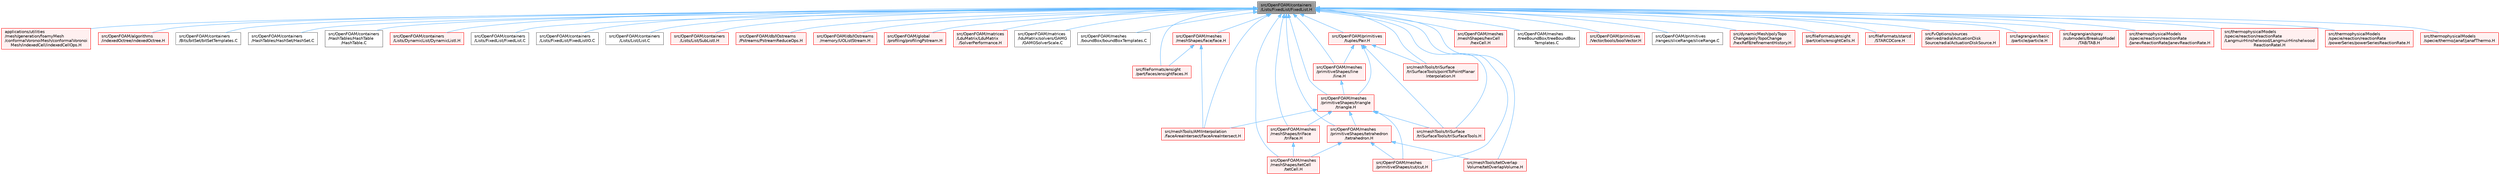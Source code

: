 digraph "src/OpenFOAM/containers/Lists/FixedList/FixedList.H"
{
 // LATEX_PDF_SIZE
  bgcolor="transparent";
  edge [fontname=Helvetica,fontsize=10,labelfontname=Helvetica,labelfontsize=10];
  node [fontname=Helvetica,fontsize=10,shape=box,height=0.2,width=0.4];
  Node1 [id="Node000001",label="src/OpenFOAM/containers\l/Lists/FixedList/FixedList.H",height=0.2,width=0.4,color="gray40", fillcolor="grey60", style="filled", fontcolor="black",tooltip=" "];
  Node1 -> Node2 [id="edge1_Node000001_Node000002",dir="back",color="steelblue1",style="solid",tooltip=" "];
  Node2 [id="Node000002",label="applications/utilities\l/mesh/generation/foamyMesh\l/conformalVoronoiMesh/conformalVoronoi\lMesh/indexedCell/indexedCellOps.H",height=0.2,width=0.4,color="red", fillcolor="#FFF0F0", style="filled",URL="$indexedCellOps_8H.html",tooltip=" "];
  Node1 -> Node19 [id="edge2_Node000001_Node000019",dir="back",color="steelblue1",style="solid",tooltip=" "];
  Node19 [id="Node000019",label="src/OpenFOAM/algorithms\l/indexedOctree/indexedOctree.H",height=0.2,width=0.4,color="red", fillcolor="#FFF0F0", style="filled",URL="$indexedOctree_8H.html",tooltip=" "];
  Node1 -> Node392 [id="edge3_Node000001_Node000392",dir="back",color="steelblue1",style="solid",tooltip=" "];
  Node392 [id="Node000392",label="src/OpenFOAM/containers\l/Bits/bitSet/bitSetTemplates.C",height=0.2,width=0.4,color="grey40", fillcolor="white", style="filled",URL="$bitSetTemplates_8C.html",tooltip=" "];
  Node1 -> Node393 [id="edge4_Node000001_Node000393",dir="back",color="steelblue1",style="solid",tooltip=" "];
  Node393 [id="Node000393",label="src/OpenFOAM/containers\l/HashTables/HashSet/HashSet.C",height=0.2,width=0.4,color="grey40", fillcolor="white", style="filled",URL="$HashSet_8C.html",tooltip=" "];
  Node1 -> Node394 [id="edge5_Node000001_Node000394",dir="back",color="steelblue1",style="solid",tooltip=" "];
  Node394 [id="Node000394",label="src/OpenFOAM/containers\l/HashTables/HashTable\l/HashTable.C",height=0.2,width=0.4,color="grey40", fillcolor="white", style="filled",URL="$HashTable_8C.html",tooltip=" "];
  Node1 -> Node395 [id="edge6_Node000001_Node000395",dir="back",color="steelblue1",style="solid",tooltip=" "];
  Node395 [id="Node000395",label="src/OpenFOAM/containers\l/Lists/DynamicList/DynamicListI.H",height=0.2,width=0.4,color="red", fillcolor="#FFF0F0", style="filled",URL="$DynamicListI_8H.html",tooltip=" "];
  Node1 -> Node6974 [id="edge7_Node000001_Node006974",dir="back",color="steelblue1",style="solid",tooltip=" "];
  Node6974 [id="Node006974",label="src/OpenFOAM/containers\l/Lists/FixedList/FixedList.C",height=0.2,width=0.4,color="grey40", fillcolor="white", style="filled",URL="$FixedList_8C.html",tooltip=" "];
  Node1 -> Node6975 [id="edge8_Node000001_Node006975",dir="back",color="steelblue1",style="solid",tooltip=" "];
  Node6975 [id="Node006975",label="src/OpenFOAM/containers\l/Lists/FixedList/FixedListIO.C",height=0.2,width=0.4,color="grey40", fillcolor="white", style="filled",URL="$FixedListIO_8C.html",tooltip=" "];
  Node1 -> Node6976 [id="edge9_Node000001_Node006976",dir="back",color="steelblue1",style="solid",tooltip=" "];
  Node6976 [id="Node006976",label="src/OpenFOAM/containers\l/Lists/List/List.C",height=0.2,width=0.4,color="grey40", fillcolor="white", style="filled",URL="$List_8C.html",tooltip=" "];
  Node1 -> Node6977 [id="edge10_Node000001_Node006977",dir="back",color="steelblue1",style="solid",tooltip=" "];
  Node6977 [id="Node006977",label="src/OpenFOAM/containers\l/Lists/List/SubListI.H",height=0.2,width=0.4,color="red", fillcolor="#FFF0F0", style="filled",URL="$SubListI_8H.html",tooltip=" "];
  Node1 -> Node544 [id="edge11_Node000001_Node000544",dir="back",color="steelblue1",style="solid",tooltip=" "];
  Node544 [id="Node000544",label="src/OpenFOAM/db/IOstreams\l/Pstreams/PstreamReduceOps.H",height=0.2,width=0.4,color="red", fillcolor="#FFF0F0", style="filled",URL="$PstreamReduceOps_8H.html",tooltip="Inter-processor communication reduction functions."];
  Node1 -> Node6894 [id="edge12_Node000001_Node006894",dir="back",color="steelblue1",style="solid",tooltip=" "];
  Node6894 [id="Node006894",label="src/OpenFOAM/db/IOstreams\l/memory/UOListStream.H",height=0.2,width=0.4,color="red", fillcolor="#FFF0F0", style="filled",URL="$UOListStream_8H.html",tooltip=" "];
  Node1 -> Node8059 [id="edge13_Node000001_Node008059",dir="back",color="steelblue1",style="solid",tooltip=" "];
  Node8059 [id="Node008059",label="src/OpenFOAM/global\l/profiling/profilingPstream.H",height=0.2,width=0.4,color="red", fillcolor="#FFF0F0", style="filled",URL="$profilingPstream_8H.html",tooltip=" "];
  Node1 -> Node8060 [id="edge14_Node000001_Node008060",dir="back",color="steelblue1",style="solid",tooltip=" "];
  Node8060 [id="Node008060",label="src/OpenFOAM/matrices\l/LduMatrix/LduMatrix\l/SolverPerformance.H",height=0.2,width=0.4,color="red", fillcolor="#FFF0F0", style="filled",URL="$SolverPerformance_8H.html",tooltip=" "];
  Node1 -> Node3162 [id="edge15_Node000001_Node003162",dir="back",color="steelblue1",style="solid",tooltip=" "];
  Node3162 [id="Node003162",label="src/OpenFOAM/matrices\l/lduMatrix/solvers/GAMG\l/GAMGSolverScale.C",height=0.2,width=0.4,color="grey40", fillcolor="white", style="filled",URL="$GAMGSolverScale_8C.html",tooltip=" "];
  Node1 -> Node5372 [id="edge16_Node000001_Node005372",dir="back",color="steelblue1",style="solid",tooltip=" "];
  Node5372 [id="Node005372",label="src/OpenFOAM/meshes\l/boundBox/boundBoxTemplates.C",height=0.2,width=0.4,color="grey40", fillcolor="white", style="filled",URL="$boundBoxTemplates_8C.html",tooltip=" "];
  Node1 -> Node5608 [id="edge17_Node000001_Node005608",dir="back",color="steelblue1",style="solid",tooltip=" "];
  Node5608 [id="Node005608",label="src/OpenFOAM/meshes\l/meshShapes/face/face.H",height=0.2,width=0.4,color="red", fillcolor="#FFF0F0", style="filled",URL="$face_8H.html",tooltip=" "];
  Node5608 -> Node5768 [id="edge18_Node005608_Node005768",dir="back",color="steelblue1",style="solid",tooltip=" "];
  Node5768 [id="Node005768",label="src/fileFormats/ensight\l/part/faces/ensightFaces.H",height=0.2,width=0.4,color="red", fillcolor="#FFF0F0", style="filled",URL="$ensightFaces_8H.html",tooltip=" "];
  Node5608 -> Node5418 [id="edge19_Node005608_Node005418",dir="back",color="steelblue1",style="solid",tooltip=" "];
  Node5418 [id="Node005418",label="src/meshTools/AMIInterpolation\l/faceAreaIntersect/faceAreaIntersect.H",height=0.2,width=0.4,color="red", fillcolor="#FFF0F0", style="filled",URL="$faceAreaIntersect_8H.html",tooltip=" "];
  Node1 -> Node5635 [id="edge20_Node000001_Node005635",dir="back",color="steelblue1",style="solid",tooltip=" "];
  Node5635 [id="Node005635",label="src/OpenFOAM/meshes\l/meshShapes/hexCell\l/hexCell.H",height=0.2,width=0.4,color="red", fillcolor="#FFF0F0", style="filled",URL="$hexCell_8H.html",tooltip=" "];
  Node1 -> Node5376 [id="edge21_Node000001_Node005376",dir="back",color="steelblue1",style="solid",tooltip=" "];
  Node5376 [id="Node005376",label="src/OpenFOAM/meshes\l/meshShapes/tetCell\l/tetCell.H",height=0.2,width=0.4,color="red", fillcolor="#FFF0F0", style="filled",URL="$tetCell_8H.html",tooltip=" "];
  Node1 -> Node5390 [id="edge22_Node000001_Node005390",dir="back",color="steelblue1",style="solid",tooltip=" "];
  Node5390 [id="Node005390",label="src/OpenFOAM/meshes\l/meshShapes/triFace\l/triFace.H",height=0.2,width=0.4,color="red", fillcolor="#FFF0F0", style="filled",URL="$triFace_8H.html",tooltip=" "];
  Node5390 -> Node5376 [id="edge23_Node005390_Node005376",dir="back",color="steelblue1",style="solid",tooltip=" "];
  Node1 -> Node5379 [id="edge24_Node000001_Node005379",dir="back",color="steelblue1",style="solid",tooltip=" "];
  Node5379 [id="Node005379",label="src/OpenFOAM/meshes\l/primitiveShapes/cut/cut.H",height=0.2,width=0.4,color="red", fillcolor="#FFF0F0", style="filled",URL="$src_2OpenFOAM_2meshes_2primitiveShapes_2cut_2cut_8H.html",tooltip="Functions for cutting triangles and tetrahedra. Generic operations are applied to each half of a cut."];
  Node1 -> Node8063 [id="edge25_Node000001_Node008063",dir="back",color="steelblue1",style="solid",tooltip=" "];
  Node8063 [id="Node008063",label="src/OpenFOAM/meshes\l/primitiveShapes/line\l/line.H",height=0.2,width=0.4,color="red", fillcolor="#FFF0F0", style="filled",URL="$line_8H.html",tooltip=" "];
  Node8063 -> Node5387 [id="edge26_Node008063_Node005387",dir="back",color="steelblue1",style="solid",tooltip=" "];
  Node5387 [id="Node005387",label="src/OpenFOAM/meshes\l/primitiveShapes/triangle\l/triangle.H",height=0.2,width=0.4,color="red", fillcolor="#FFF0F0", style="filled",URL="$triangle_8H.html",tooltip=" "];
  Node5387 -> Node5390 [id="edge27_Node005387_Node005390",dir="back",color="steelblue1",style="solid",tooltip=" "];
  Node5387 -> Node5379 [id="edge28_Node005387_Node005379",dir="back",color="steelblue1",style="solid",tooltip=" "];
  Node5387 -> Node5375 [id="edge29_Node005387_Node005375",dir="back",color="steelblue1",style="solid",tooltip=" "];
  Node5375 [id="Node005375",label="src/OpenFOAM/meshes\l/primitiveShapes/tetrahedron\l/tetrahedron.H",height=0.2,width=0.4,color="red", fillcolor="#FFF0F0", style="filled",URL="$tetrahedron_8H.html",tooltip=" "];
  Node5375 -> Node5376 [id="edge30_Node005375_Node005376",dir="back",color="steelblue1",style="solid",tooltip=" "];
  Node5375 -> Node5379 [id="edge31_Node005375_Node005379",dir="back",color="steelblue1",style="solid",tooltip=" "];
  Node5375 -> Node5385 [id="edge32_Node005375_Node005385",dir="back",color="steelblue1",style="solid",tooltip=" "];
  Node5385 [id="Node005385",label="src/meshTools/tetOverlap\lVolume/tetOverlapVolume.H",height=0.2,width=0.4,color="red", fillcolor="#FFF0F0", style="filled",URL="$tetOverlapVolume_8H.html",tooltip=" "];
  Node5387 -> Node5418 [id="edge33_Node005387_Node005418",dir="back",color="steelblue1",style="solid",tooltip=" "];
  Node5387 -> Node5421 [id="edge34_Node005387_Node005421",dir="back",color="steelblue1",style="solid",tooltip=" "];
  Node5421 [id="Node005421",label="src/meshTools/triSurface\l/triSurfaceTools/triSurfaceTools.H",height=0.2,width=0.4,color="red", fillcolor="#FFF0F0", style="filled",URL="$triSurfaceTools_8H.html",tooltip=" "];
  Node1 -> Node5375 [id="edge35_Node000001_Node005375",dir="back",color="steelblue1",style="solid",tooltip=" "];
  Node1 -> Node5387 [id="edge36_Node000001_Node005387",dir="back",color="steelblue1",style="solid",tooltip=" "];
  Node1 -> Node5433 [id="edge37_Node000001_Node005433",dir="back",color="steelblue1",style="solid",tooltip=" "];
  Node5433 [id="Node005433",label="src/OpenFOAM/meshes\l/treeBoundBox/treeBoundBox\lTemplates.C",height=0.2,width=0.4,color="grey40", fillcolor="white", style="filled",URL="$treeBoundBoxTemplates_8C.html",tooltip=" "];
  Node1 -> Node8066 [id="edge38_Node000001_Node008066",dir="back",color="steelblue1",style="solid",tooltip=" "];
  Node8066 [id="Node008066",label="src/OpenFOAM/primitives\l/Vector/bools/boolVector.H",height=0.2,width=0.4,color="red", fillcolor="#FFF0F0", style="filled",URL="$boolVector_8H.html",tooltip=" "];
  Node1 -> Node8067 [id="edge39_Node000001_Node008067",dir="back",color="steelblue1",style="solid",tooltip=" "];
  Node8067 [id="Node008067",label="src/OpenFOAM/primitives\l/ranges/sliceRange/sliceRange.C",height=0.2,width=0.4,color="grey40", fillcolor="white", style="filled",URL="$sliceRange_8C.html",tooltip=" "];
  Node1 -> Node8068 [id="edge40_Node000001_Node008068",dir="back",color="steelblue1",style="solid",tooltip=" "];
  Node8068 [id="Node008068",label="src/OpenFOAM/primitives\l/tuples/Pair.H",height=0.2,width=0.4,color="red", fillcolor="#FFF0F0", style="filled",URL="$Pair_8H.html",tooltip=" "];
  Node8068 -> Node8063 [id="edge41_Node008068_Node008063",dir="back",color="steelblue1",style="solid",tooltip=" "];
  Node8068 -> Node5387 [id="edge42_Node008068_Node005387",dir="back",color="steelblue1",style="solid",tooltip=" "];
  Node8068 -> Node5834 [id="edge43_Node008068_Node005834",dir="back",color="steelblue1",style="solid",tooltip=" "];
  Node5834 [id="Node005834",label="src/meshTools/triSurface\l/triSurfaceTools/pointToPointPlanar\lInterpolation.H",height=0.2,width=0.4,color="red", fillcolor="#FFF0F0", style="filled",URL="$pointToPointPlanarInterpolation_8H.html",tooltip=" "];
  Node8068 -> Node5421 [id="edge44_Node008068_Node005421",dir="back",color="steelblue1",style="solid",tooltip=" "];
  Node1 -> Node6916 [id="edge45_Node000001_Node006916",dir="back",color="steelblue1",style="solid",tooltip=" "];
  Node6916 [id="Node006916",label="src/dynamicMesh/polyTopo\lChange/polyTopoChange\l/hexRef8/refinementHistory.H",height=0.2,width=0.4,color="red", fillcolor="#FFF0F0", style="filled",URL="$refinementHistory_8H.html",tooltip=" "];
  Node1 -> Node7120 [id="edge46_Node000001_Node007120",dir="back",color="steelblue1",style="solid",tooltip=" "];
  Node7120 [id="Node007120",label="src/fileFormats/ensight\l/part/cells/ensightCells.H",height=0.2,width=0.4,color="red", fillcolor="#FFF0F0", style="filled",URL="$ensightCells_8H.html",tooltip=" "];
  Node1 -> Node5768 [id="edge47_Node000001_Node005768",dir="back",color="steelblue1",style="solid",tooltip=" "];
  Node1 -> Node8044 [id="edge48_Node000001_Node008044",dir="back",color="steelblue1",style="solid",tooltip=" "];
  Node8044 [id="Node008044",label="src/fileFormats/starcd\l/STARCDCore.H",height=0.2,width=0.4,color="red", fillcolor="#FFF0F0", style="filled",URL="$STARCDCore_8H.html",tooltip=" "];
  Node1 -> Node3582 [id="edge49_Node000001_Node003582",dir="back",color="steelblue1",style="solid",tooltip=" "];
  Node3582 [id="Node003582",label="src/fvOptions/sources\l/derived/radialActuationDisk\lSource/radialActuationDiskSource.H",height=0.2,width=0.4,color="red", fillcolor="#FFF0F0", style="filled",URL="$radialActuationDiskSource_8H.html",tooltip=" "];
  Node1 -> Node3778 [id="edge50_Node000001_Node003778",dir="back",color="steelblue1",style="solid",tooltip=" "];
  Node3778 [id="Node003778",label="src/lagrangian/basic\l/particle/particle.H",height=0.2,width=0.4,color="red", fillcolor="#FFF0F0", style="filled",URL="$particle_8H.html",tooltip=" "];
  Node1 -> Node7408 [id="edge51_Node000001_Node007408",dir="back",color="steelblue1",style="solid",tooltip=" "];
  Node7408 [id="Node007408",label="src/lagrangian/spray\l/submodels/BreakupModel\l/TAB/TAB.H",height=0.2,width=0.4,color="red", fillcolor="#FFF0F0", style="filled",URL="$TAB_8H.html",tooltip=" "];
  Node1 -> Node5418 [id="edge52_Node000001_Node005418",dir="back",color="steelblue1",style="solid",tooltip=" "];
  Node1 -> Node5385 [id="edge53_Node000001_Node005385",dir="back",color="steelblue1",style="solid",tooltip=" "];
  Node1 -> Node5834 [id="edge54_Node000001_Node005834",dir="back",color="steelblue1",style="solid",tooltip=" "];
  Node1 -> Node5421 [id="edge55_Node000001_Node005421",dir="back",color="steelblue1",style="solid",tooltip=" "];
  Node1 -> Node6684 [id="edge56_Node000001_Node006684",dir="back",color="steelblue1",style="solid",tooltip=" "];
  Node6684 [id="Node006684",label="src/thermophysicalModels\l/specie/reaction/reactionRate\l/JanevReactionRate/JanevReactionRate.H",height=0.2,width=0.4,color="red", fillcolor="#FFF0F0", style="filled",URL="$JanevReactionRate_8H.html",tooltip=" "];
  Node1 -> Node8080 [id="edge57_Node000001_Node008080",dir="back",color="steelblue1",style="solid",tooltip=" "];
  Node8080 [id="Node008080",label="src/thermophysicalModels\l/specie/reaction/reactionRate\l/LangmuirHinshelwood/LangmuirHinshelwood\lReactionRateI.H",height=0.2,width=0.4,color="red", fillcolor="#FFF0F0", style="filled",URL="$LangmuirHinshelwoodReactionRateI_8H.html",tooltip=" "];
  Node1 -> Node6688 [id="edge58_Node000001_Node006688",dir="back",color="steelblue1",style="solid",tooltip=" "];
  Node6688 [id="Node006688",label="src/thermophysicalModels\l/specie/reaction/reactionRate\l/powerSeries/powerSeriesReactionRate.H",height=0.2,width=0.4,color="red", fillcolor="#FFF0F0", style="filled",URL="$powerSeriesReactionRate_8H.html",tooltip=" "];
  Node1 -> Node7696 [id="edge59_Node000001_Node007696",dir="back",color="steelblue1",style="solid",tooltip=" "];
  Node7696 [id="Node007696",label="src/thermophysicalModels\l/specie/thermo/janaf/janafThermo.H",height=0.2,width=0.4,color="red", fillcolor="#FFF0F0", style="filled",URL="$janafThermo_8H.html",tooltip=" "];
}

